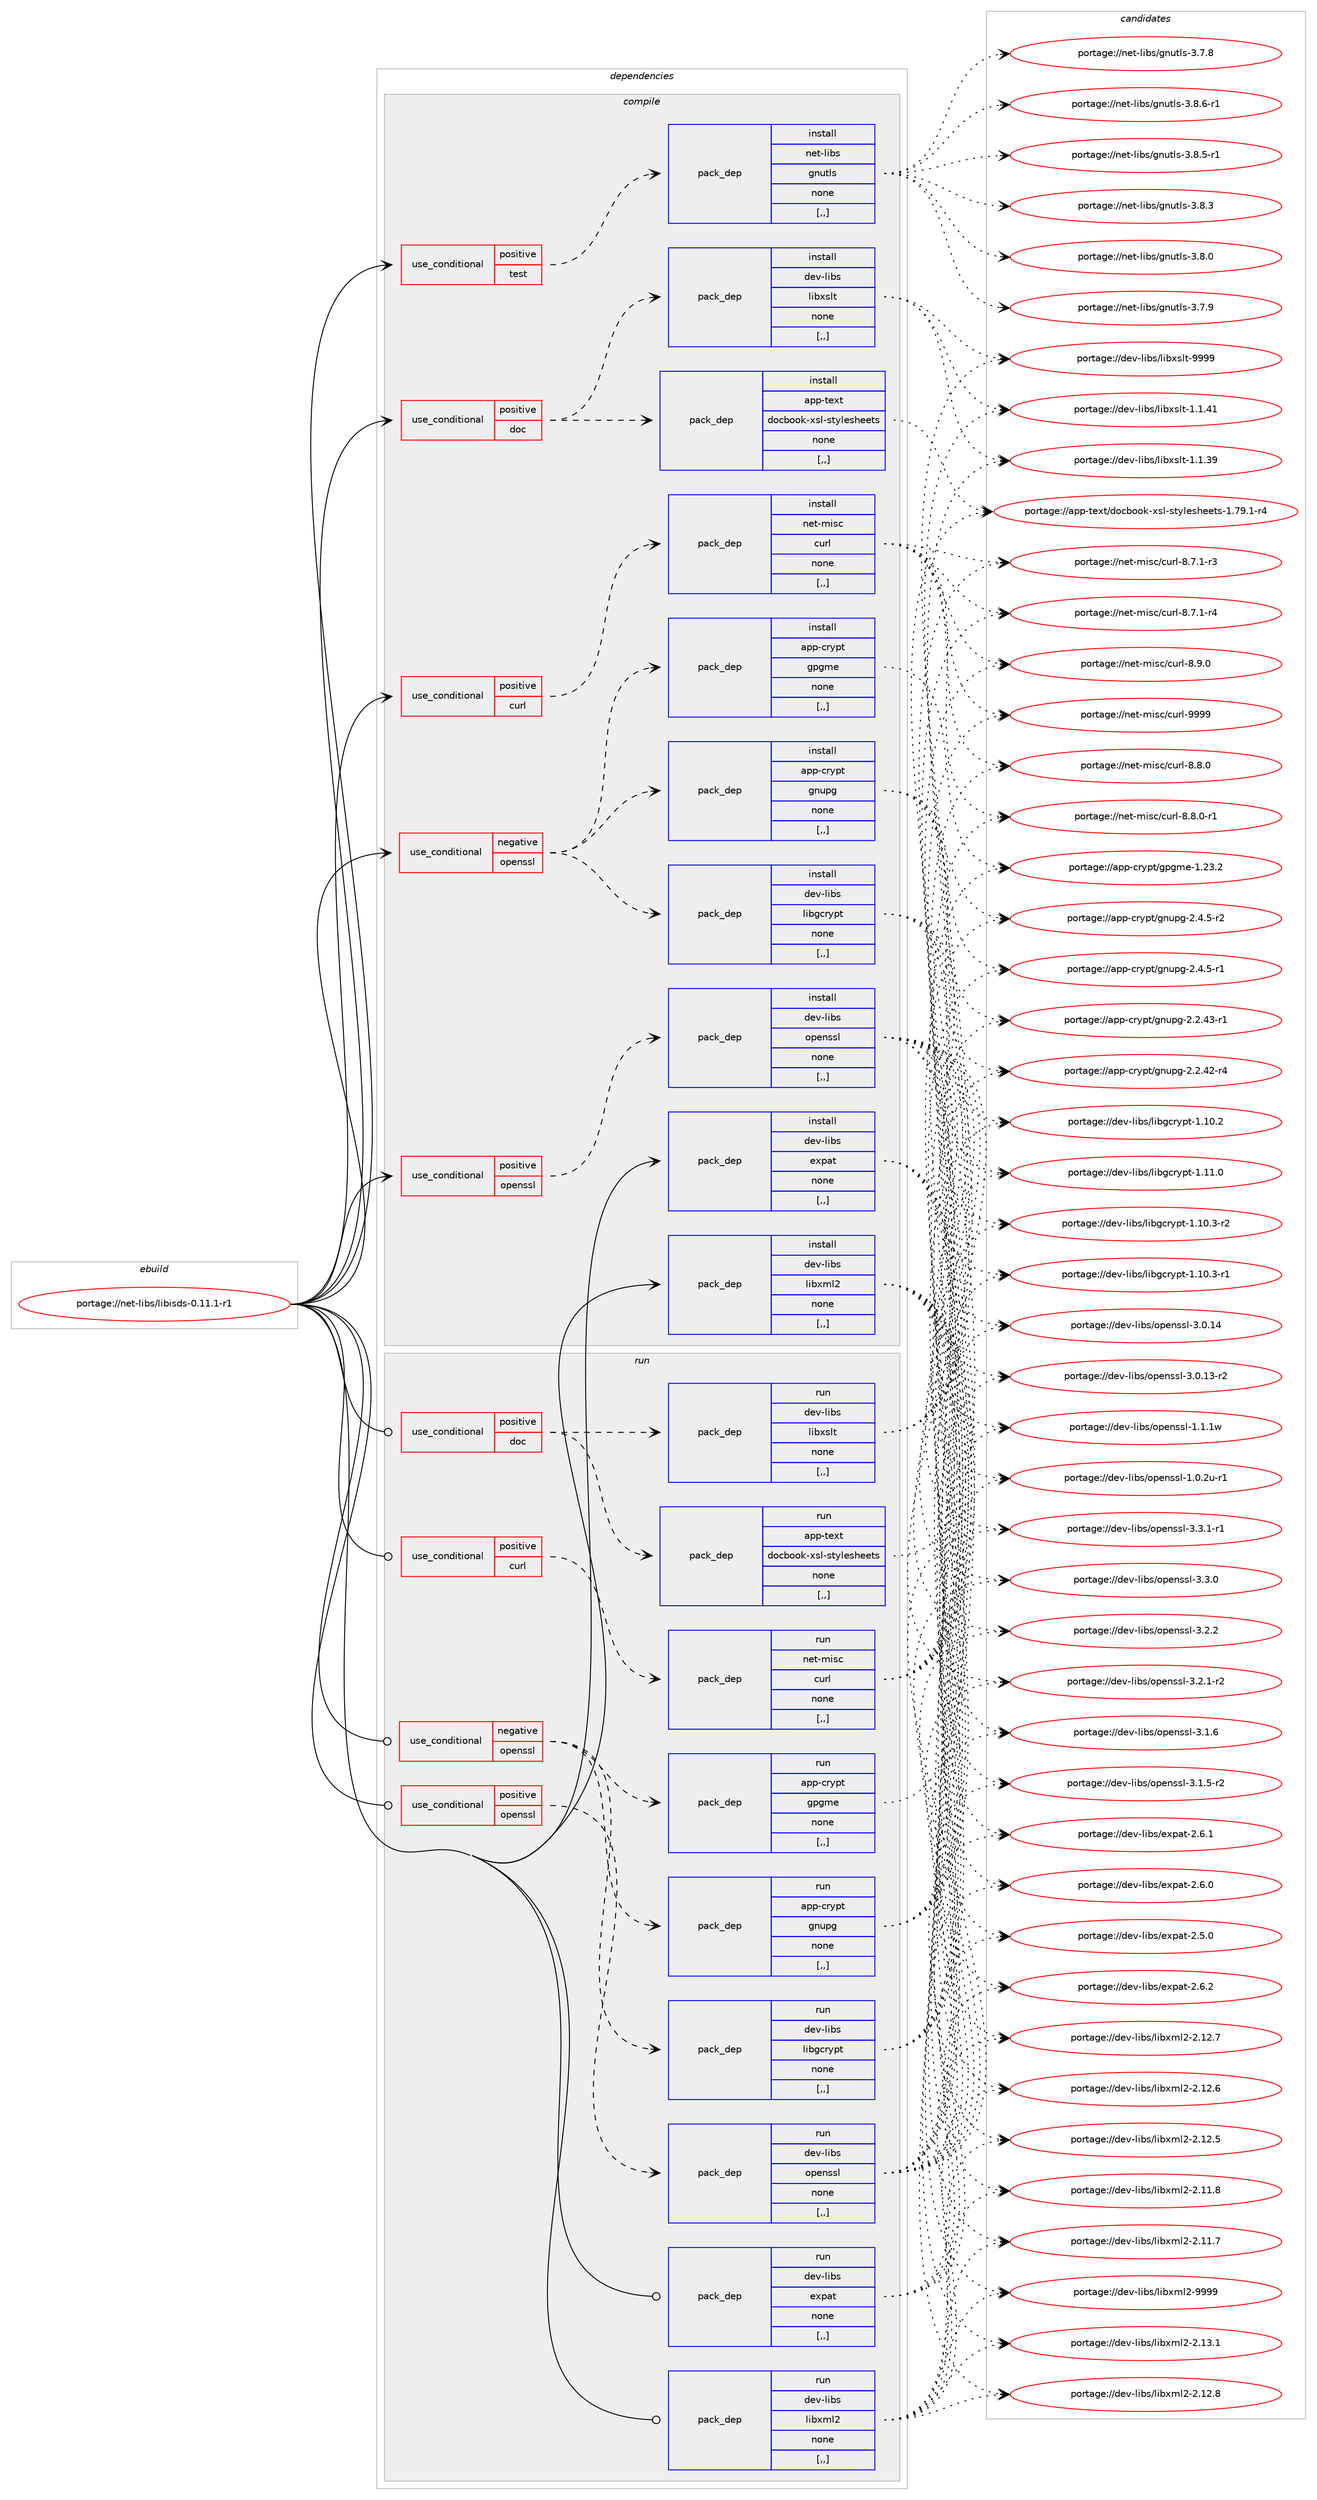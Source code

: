 digraph prolog {

# *************
# Graph options
# *************

newrank=true;
concentrate=true;
compound=true;
graph [rankdir=LR,fontname=Helvetica,fontsize=10,ranksep=1.5];#, ranksep=2.5, nodesep=0.2];
edge  [arrowhead=vee];
node  [fontname=Helvetica,fontsize=10];

# **********
# The ebuild
# **********

subgraph cluster_leftcol {
color=gray;
label=<<i>ebuild</i>>;
id [label="portage://net-libs/libisds-0.11.1-r1", color=red, width=4, href="../net-libs/libisds-0.11.1-r1.svg"];
}

# ****************
# The dependencies
# ****************

subgraph cluster_midcol {
color=gray;
label=<<i>dependencies</i>>;
subgraph cluster_compile {
fillcolor="#eeeeee";
style=filled;
label=<<i>compile</i>>;
subgraph cond93638 {
dependency359267 [label=<<TABLE BORDER="0" CELLBORDER="1" CELLSPACING="0" CELLPADDING="4"><TR><TD ROWSPAN="3" CELLPADDING="10">use_conditional</TD></TR><TR><TD>negative</TD></TR><TR><TD>openssl</TD></TR></TABLE>>, shape=none, color=red];
subgraph pack262984 {
dependency359268 [label=<<TABLE BORDER="0" CELLBORDER="1" CELLSPACING="0" CELLPADDING="4" WIDTH="220"><TR><TD ROWSPAN="6" CELLPADDING="30">pack_dep</TD></TR><TR><TD WIDTH="110">install</TD></TR><TR><TD>app-crypt</TD></TR><TR><TD>gnupg</TD></TR><TR><TD>none</TD></TR><TR><TD>[,,]</TD></TR></TABLE>>, shape=none, color=blue];
}
dependency359267:e -> dependency359268:w [weight=20,style="dashed",arrowhead="vee"];
subgraph pack262985 {
dependency359269 [label=<<TABLE BORDER="0" CELLBORDER="1" CELLSPACING="0" CELLPADDING="4" WIDTH="220"><TR><TD ROWSPAN="6" CELLPADDING="30">pack_dep</TD></TR><TR><TD WIDTH="110">install</TD></TR><TR><TD>app-crypt</TD></TR><TR><TD>gpgme</TD></TR><TR><TD>none</TD></TR><TR><TD>[,,]</TD></TR></TABLE>>, shape=none, color=blue];
}
dependency359267:e -> dependency359269:w [weight=20,style="dashed",arrowhead="vee"];
subgraph pack262986 {
dependency359270 [label=<<TABLE BORDER="0" CELLBORDER="1" CELLSPACING="0" CELLPADDING="4" WIDTH="220"><TR><TD ROWSPAN="6" CELLPADDING="30">pack_dep</TD></TR><TR><TD WIDTH="110">install</TD></TR><TR><TD>dev-libs</TD></TR><TR><TD>libgcrypt</TD></TR><TR><TD>none</TD></TR><TR><TD>[,,]</TD></TR></TABLE>>, shape=none, color=blue];
}
dependency359267:e -> dependency359270:w [weight=20,style="dashed",arrowhead="vee"];
}
id:e -> dependency359267:w [weight=20,style="solid",arrowhead="vee"];
subgraph cond93639 {
dependency359271 [label=<<TABLE BORDER="0" CELLBORDER="1" CELLSPACING="0" CELLPADDING="4"><TR><TD ROWSPAN="3" CELLPADDING="10">use_conditional</TD></TR><TR><TD>positive</TD></TR><TR><TD>curl</TD></TR></TABLE>>, shape=none, color=red];
subgraph pack262987 {
dependency359272 [label=<<TABLE BORDER="0" CELLBORDER="1" CELLSPACING="0" CELLPADDING="4" WIDTH="220"><TR><TD ROWSPAN="6" CELLPADDING="30">pack_dep</TD></TR><TR><TD WIDTH="110">install</TD></TR><TR><TD>net-misc</TD></TR><TR><TD>curl</TD></TR><TR><TD>none</TD></TR><TR><TD>[,,]</TD></TR></TABLE>>, shape=none, color=blue];
}
dependency359271:e -> dependency359272:w [weight=20,style="dashed",arrowhead="vee"];
}
id:e -> dependency359271:w [weight=20,style="solid",arrowhead="vee"];
subgraph cond93640 {
dependency359273 [label=<<TABLE BORDER="0" CELLBORDER="1" CELLSPACING="0" CELLPADDING="4"><TR><TD ROWSPAN="3" CELLPADDING="10">use_conditional</TD></TR><TR><TD>positive</TD></TR><TR><TD>doc</TD></TR></TABLE>>, shape=none, color=red];
subgraph pack262988 {
dependency359274 [label=<<TABLE BORDER="0" CELLBORDER="1" CELLSPACING="0" CELLPADDING="4" WIDTH="220"><TR><TD ROWSPAN="6" CELLPADDING="30">pack_dep</TD></TR><TR><TD WIDTH="110">install</TD></TR><TR><TD>app-text</TD></TR><TR><TD>docbook-xsl-stylesheets</TD></TR><TR><TD>none</TD></TR><TR><TD>[,,]</TD></TR></TABLE>>, shape=none, color=blue];
}
dependency359273:e -> dependency359274:w [weight=20,style="dashed",arrowhead="vee"];
subgraph pack262989 {
dependency359275 [label=<<TABLE BORDER="0" CELLBORDER="1" CELLSPACING="0" CELLPADDING="4" WIDTH="220"><TR><TD ROWSPAN="6" CELLPADDING="30">pack_dep</TD></TR><TR><TD WIDTH="110">install</TD></TR><TR><TD>dev-libs</TD></TR><TR><TD>libxslt</TD></TR><TR><TD>none</TD></TR><TR><TD>[,,]</TD></TR></TABLE>>, shape=none, color=blue];
}
dependency359273:e -> dependency359275:w [weight=20,style="dashed",arrowhead="vee"];
}
id:e -> dependency359273:w [weight=20,style="solid",arrowhead="vee"];
subgraph cond93641 {
dependency359276 [label=<<TABLE BORDER="0" CELLBORDER="1" CELLSPACING="0" CELLPADDING="4"><TR><TD ROWSPAN="3" CELLPADDING="10">use_conditional</TD></TR><TR><TD>positive</TD></TR><TR><TD>openssl</TD></TR></TABLE>>, shape=none, color=red];
subgraph pack262990 {
dependency359277 [label=<<TABLE BORDER="0" CELLBORDER="1" CELLSPACING="0" CELLPADDING="4" WIDTH="220"><TR><TD ROWSPAN="6" CELLPADDING="30">pack_dep</TD></TR><TR><TD WIDTH="110">install</TD></TR><TR><TD>dev-libs</TD></TR><TR><TD>openssl</TD></TR><TR><TD>none</TD></TR><TR><TD>[,,]</TD></TR></TABLE>>, shape=none, color=blue];
}
dependency359276:e -> dependency359277:w [weight=20,style="dashed",arrowhead="vee"];
}
id:e -> dependency359276:w [weight=20,style="solid",arrowhead="vee"];
subgraph cond93642 {
dependency359278 [label=<<TABLE BORDER="0" CELLBORDER="1" CELLSPACING="0" CELLPADDING="4"><TR><TD ROWSPAN="3" CELLPADDING="10">use_conditional</TD></TR><TR><TD>positive</TD></TR><TR><TD>test</TD></TR></TABLE>>, shape=none, color=red];
subgraph pack262991 {
dependency359279 [label=<<TABLE BORDER="0" CELLBORDER="1" CELLSPACING="0" CELLPADDING="4" WIDTH="220"><TR><TD ROWSPAN="6" CELLPADDING="30">pack_dep</TD></TR><TR><TD WIDTH="110">install</TD></TR><TR><TD>net-libs</TD></TR><TR><TD>gnutls</TD></TR><TR><TD>none</TD></TR><TR><TD>[,,]</TD></TR></TABLE>>, shape=none, color=blue];
}
dependency359278:e -> dependency359279:w [weight=20,style="dashed",arrowhead="vee"];
}
id:e -> dependency359278:w [weight=20,style="solid",arrowhead="vee"];
subgraph pack262992 {
dependency359280 [label=<<TABLE BORDER="0" CELLBORDER="1" CELLSPACING="0" CELLPADDING="4" WIDTH="220"><TR><TD ROWSPAN="6" CELLPADDING="30">pack_dep</TD></TR><TR><TD WIDTH="110">install</TD></TR><TR><TD>dev-libs</TD></TR><TR><TD>expat</TD></TR><TR><TD>none</TD></TR><TR><TD>[,,]</TD></TR></TABLE>>, shape=none, color=blue];
}
id:e -> dependency359280:w [weight=20,style="solid",arrowhead="vee"];
subgraph pack262993 {
dependency359281 [label=<<TABLE BORDER="0" CELLBORDER="1" CELLSPACING="0" CELLPADDING="4" WIDTH="220"><TR><TD ROWSPAN="6" CELLPADDING="30">pack_dep</TD></TR><TR><TD WIDTH="110">install</TD></TR><TR><TD>dev-libs</TD></TR><TR><TD>libxml2</TD></TR><TR><TD>none</TD></TR><TR><TD>[,,]</TD></TR></TABLE>>, shape=none, color=blue];
}
id:e -> dependency359281:w [weight=20,style="solid",arrowhead="vee"];
}
subgraph cluster_compileandrun {
fillcolor="#eeeeee";
style=filled;
label=<<i>compile and run</i>>;
}
subgraph cluster_run {
fillcolor="#eeeeee";
style=filled;
label=<<i>run</i>>;
subgraph cond93643 {
dependency359282 [label=<<TABLE BORDER="0" CELLBORDER="1" CELLSPACING="0" CELLPADDING="4"><TR><TD ROWSPAN="3" CELLPADDING="10">use_conditional</TD></TR><TR><TD>negative</TD></TR><TR><TD>openssl</TD></TR></TABLE>>, shape=none, color=red];
subgraph pack262994 {
dependency359283 [label=<<TABLE BORDER="0" CELLBORDER="1" CELLSPACING="0" CELLPADDING="4" WIDTH="220"><TR><TD ROWSPAN="6" CELLPADDING="30">pack_dep</TD></TR><TR><TD WIDTH="110">run</TD></TR><TR><TD>app-crypt</TD></TR><TR><TD>gnupg</TD></TR><TR><TD>none</TD></TR><TR><TD>[,,]</TD></TR></TABLE>>, shape=none, color=blue];
}
dependency359282:e -> dependency359283:w [weight=20,style="dashed",arrowhead="vee"];
subgraph pack262995 {
dependency359284 [label=<<TABLE BORDER="0" CELLBORDER="1" CELLSPACING="0" CELLPADDING="4" WIDTH="220"><TR><TD ROWSPAN="6" CELLPADDING="30">pack_dep</TD></TR><TR><TD WIDTH="110">run</TD></TR><TR><TD>app-crypt</TD></TR><TR><TD>gpgme</TD></TR><TR><TD>none</TD></TR><TR><TD>[,,]</TD></TR></TABLE>>, shape=none, color=blue];
}
dependency359282:e -> dependency359284:w [weight=20,style="dashed",arrowhead="vee"];
subgraph pack262996 {
dependency359285 [label=<<TABLE BORDER="0" CELLBORDER="1" CELLSPACING="0" CELLPADDING="4" WIDTH="220"><TR><TD ROWSPAN="6" CELLPADDING="30">pack_dep</TD></TR><TR><TD WIDTH="110">run</TD></TR><TR><TD>dev-libs</TD></TR><TR><TD>libgcrypt</TD></TR><TR><TD>none</TD></TR><TR><TD>[,,]</TD></TR></TABLE>>, shape=none, color=blue];
}
dependency359282:e -> dependency359285:w [weight=20,style="dashed",arrowhead="vee"];
}
id:e -> dependency359282:w [weight=20,style="solid",arrowhead="odot"];
subgraph cond93644 {
dependency359286 [label=<<TABLE BORDER="0" CELLBORDER="1" CELLSPACING="0" CELLPADDING="4"><TR><TD ROWSPAN="3" CELLPADDING="10">use_conditional</TD></TR><TR><TD>positive</TD></TR><TR><TD>curl</TD></TR></TABLE>>, shape=none, color=red];
subgraph pack262997 {
dependency359287 [label=<<TABLE BORDER="0" CELLBORDER="1" CELLSPACING="0" CELLPADDING="4" WIDTH="220"><TR><TD ROWSPAN="6" CELLPADDING="30">pack_dep</TD></TR><TR><TD WIDTH="110">run</TD></TR><TR><TD>net-misc</TD></TR><TR><TD>curl</TD></TR><TR><TD>none</TD></TR><TR><TD>[,,]</TD></TR></TABLE>>, shape=none, color=blue];
}
dependency359286:e -> dependency359287:w [weight=20,style="dashed",arrowhead="vee"];
}
id:e -> dependency359286:w [weight=20,style="solid",arrowhead="odot"];
subgraph cond93645 {
dependency359288 [label=<<TABLE BORDER="0" CELLBORDER="1" CELLSPACING="0" CELLPADDING="4"><TR><TD ROWSPAN="3" CELLPADDING="10">use_conditional</TD></TR><TR><TD>positive</TD></TR><TR><TD>doc</TD></TR></TABLE>>, shape=none, color=red];
subgraph pack262998 {
dependency359289 [label=<<TABLE BORDER="0" CELLBORDER="1" CELLSPACING="0" CELLPADDING="4" WIDTH="220"><TR><TD ROWSPAN="6" CELLPADDING="30">pack_dep</TD></TR><TR><TD WIDTH="110">run</TD></TR><TR><TD>app-text</TD></TR><TR><TD>docbook-xsl-stylesheets</TD></TR><TR><TD>none</TD></TR><TR><TD>[,,]</TD></TR></TABLE>>, shape=none, color=blue];
}
dependency359288:e -> dependency359289:w [weight=20,style="dashed",arrowhead="vee"];
subgraph pack262999 {
dependency359290 [label=<<TABLE BORDER="0" CELLBORDER="1" CELLSPACING="0" CELLPADDING="4" WIDTH="220"><TR><TD ROWSPAN="6" CELLPADDING="30">pack_dep</TD></TR><TR><TD WIDTH="110">run</TD></TR><TR><TD>dev-libs</TD></TR><TR><TD>libxslt</TD></TR><TR><TD>none</TD></TR><TR><TD>[,,]</TD></TR></TABLE>>, shape=none, color=blue];
}
dependency359288:e -> dependency359290:w [weight=20,style="dashed",arrowhead="vee"];
}
id:e -> dependency359288:w [weight=20,style="solid",arrowhead="odot"];
subgraph cond93646 {
dependency359291 [label=<<TABLE BORDER="0" CELLBORDER="1" CELLSPACING="0" CELLPADDING="4"><TR><TD ROWSPAN="3" CELLPADDING="10">use_conditional</TD></TR><TR><TD>positive</TD></TR><TR><TD>openssl</TD></TR></TABLE>>, shape=none, color=red];
subgraph pack263000 {
dependency359292 [label=<<TABLE BORDER="0" CELLBORDER="1" CELLSPACING="0" CELLPADDING="4" WIDTH="220"><TR><TD ROWSPAN="6" CELLPADDING="30">pack_dep</TD></TR><TR><TD WIDTH="110">run</TD></TR><TR><TD>dev-libs</TD></TR><TR><TD>openssl</TD></TR><TR><TD>none</TD></TR><TR><TD>[,,]</TD></TR></TABLE>>, shape=none, color=blue];
}
dependency359291:e -> dependency359292:w [weight=20,style="dashed",arrowhead="vee"];
}
id:e -> dependency359291:w [weight=20,style="solid",arrowhead="odot"];
subgraph pack263001 {
dependency359293 [label=<<TABLE BORDER="0" CELLBORDER="1" CELLSPACING="0" CELLPADDING="4" WIDTH="220"><TR><TD ROWSPAN="6" CELLPADDING="30">pack_dep</TD></TR><TR><TD WIDTH="110">run</TD></TR><TR><TD>dev-libs</TD></TR><TR><TD>expat</TD></TR><TR><TD>none</TD></TR><TR><TD>[,,]</TD></TR></TABLE>>, shape=none, color=blue];
}
id:e -> dependency359293:w [weight=20,style="solid",arrowhead="odot"];
subgraph pack263002 {
dependency359294 [label=<<TABLE BORDER="0" CELLBORDER="1" CELLSPACING="0" CELLPADDING="4" WIDTH="220"><TR><TD ROWSPAN="6" CELLPADDING="30">pack_dep</TD></TR><TR><TD WIDTH="110">run</TD></TR><TR><TD>dev-libs</TD></TR><TR><TD>libxml2</TD></TR><TR><TD>none</TD></TR><TR><TD>[,,]</TD></TR></TABLE>>, shape=none, color=blue];
}
id:e -> dependency359294:w [weight=20,style="solid",arrowhead="odot"];
}
}

# **************
# The candidates
# **************

subgraph cluster_choices {
rank=same;
color=gray;
label=<<i>candidates</i>>;

subgraph choice262984 {
color=black;
nodesep=1;
choice971121124599114121112116471031101171121034550465246534511450 [label="portage://app-crypt/gnupg-2.4.5-r2", color=red, width=4,href="../app-crypt/gnupg-2.4.5-r2.svg"];
choice971121124599114121112116471031101171121034550465246534511449 [label="portage://app-crypt/gnupg-2.4.5-r1", color=red, width=4,href="../app-crypt/gnupg-2.4.5-r1.svg"];
choice97112112459911412111211647103110117112103455046504652514511449 [label="portage://app-crypt/gnupg-2.2.43-r1", color=red, width=4,href="../app-crypt/gnupg-2.2.43-r1.svg"];
choice97112112459911412111211647103110117112103455046504652504511452 [label="portage://app-crypt/gnupg-2.2.42-r4", color=red, width=4,href="../app-crypt/gnupg-2.2.42-r4.svg"];
dependency359268:e -> choice971121124599114121112116471031101171121034550465246534511450:w [style=dotted,weight="100"];
dependency359268:e -> choice971121124599114121112116471031101171121034550465246534511449:w [style=dotted,weight="100"];
dependency359268:e -> choice97112112459911412111211647103110117112103455046504652514511449:w [style=dotted,weight="100"];
dependency359268:e -> choice97112112459911412111211647103110117112103455046504652504511452:w [style=dotted,weight="100"];
}
subgraph choice262985 {
color=black;
nodesep=1;
choice9711211245991141211121164710311210310910145494650514650 [label="portage://app-crypt/gpgme-1.23.2", color=red, width=4,href="../app-crypt/gpgme-1.23.2.svg"];
dependency359269:e -> choice9711211245991141211121164710311210310910145494650514650:w [style=dotted,weight="100"];
}
subgraph choice262986 {
color=black;
nodesep=1;
choice100101118451081059811547108105981039911412111211645494649494648 [label="portage://dev-libs/libgcrypt-1.11.0", color=red, width=4,href="../dev-libs/libgcrypt-1.11.0.svg"];
choice1001011184510810598115471081059810399114121112116454946494846514511450 [label="portage://dev-libs/libgcrypt-1.10.3-r2", color=red, width=4,href="../dev-libs/libgcrypt-1.10.3-r2.svg"];
choice1001011184510810598115471081059810399114121112116454946494846514511449 [label="portage://dev-libs/libgcrypt-1.10.3-r1", color=red, width=4,href="../dev-libs/libgcrypt-1.10.3-r1.svg"];
choice100101118451081059811547108105981039911412111211645494649484650 [label="portage://dev-libs/libgcrypt-1.10.2", color=red, width=4,href="../dev-libs/libgcrypt-1.10.2.svg"];
dependency359270:e -> choice100101118451081059811547108105981039911412111211645494649494648:w [style=dotted,weight="100"];
dependency359270:e -> choice1001011184510810598115471081059810399114121112116454946494846514511450:w [style=dotted,weight="100"];
dependency359270:e -> choice1001011184510810598115471081059810399114121112116454946494846514511449:w [style=dotted,weight="100"];
dependency359270:e -> choice100101118451081059811547108105981039911412111211645494649484650:w [style=dotted,weight="100"];
}
subgraph choice262987 {
color=black;
nodesep=1;
choice110101116451091051159947991171141084557575757 [label="portage://net-misc/curl-9999", color=red, width=4,href="../net-misc/curl-9999.svg"];
choice11010111645109105115994799117114108455646574648 [label="portage://net-misc/curl-8.9.0", color=red, width=4,href="../net-misc/curl-8.9.0.svg"];
choice110101116451091051159947991171141084556465646484511449 [label="portage://net-misc/curl-8.8.0-r1", color=red, width=4,href="../net-misc/curl-8.8.0-r1.svg"];
choice11010111645109105115994799117114108455646564648 [label="portage://net-misc/curl-8.8.0", color=red, width=4,href="../net-misc/curl-8.8.0.svg"];
choice110101116451091051159947991171141084556465546494511452 [label="portage://net-misc/curl-8.7.1-r4", color=red, width=4,href="../net-misc/curl-8.7.1-r4.svg"];
choice110101116451091051159947991171141084556465546494511451 [label="portage://net-misc/curl-8.7.1-r3", color=red, width=4,href="../net-misc/curl-8.7.1-r3.svg"];
dependency359272:e -> choice110101116451091051159947991171141084557575757:w [style=dotted,weight="100"];
dependency359272:e -> choice11010111645109105115994799117114108455646574648:w [style=dotted,weight="100"];
dependency359272:e -> choice110101116451091051159947991171141084556465646484511449:w [style=dotted,weight="100"];
dependency359272:e -> choice11010111645109105115994799117114108455646564648:w [style=dotted,weight="100"];
dependency359272:e -> choice110101116451091051159947991171141084556465546494511452:w [style=dotted,weight="100"];
dependency359272:e -> choice110101116451091051159947991171141084556465546494511451:w [style=dotted,weight="100"];
}
subgraph choice262988 {
color=black;
nodesep=1;
choice97112112451161011201164710011199981111111074512011510845115116121108101115104101101116115454946555746494511452 [label="portage://app-text/docbook-xsl-stylesheets-1.79.1-r4", color=red, width=4,href="../app-text/docbook-xsl-stylesheets-1.79.1-r4.svg"];
dependency359274:e -> choice97112112451161011201164710011199981111111074512011510845115116121108101115104101101116115454946555746494511452:w [style=dotted,weight="100"];
}
subgraph choice262989 {
color=black;
nodesep=1;
choice100101118451081059811547108105981201151081164557575757 [label="portage://dev-libs/libxslt-9999", color=red, width=4,href="../dev-libs/libxslt-9999.svg"];
choice1001011184510810598115471081059812011510811645494649465249 [label="portage://dev-libs/libxslt-1.1.41", color=red, width=4,href="../dev-libs/libxslt-1.1.41.svg"];
choice1001011184510810598115471081059812011510811645494649465157 [label="portage://dev-libs/libxslt-1.1.39", color=red, width=4,href="../dev-libs/libxslt-1.1.39.svg"];
dependency359275:e -> choice100101118451081059811547108105981201151081164557575757:w [style=dotted,weight="100"];
dependency359275:e -> choice1001011184510810598115471081059812011510811645494649465249:w [style=dotted,weight="100"];
dependency359275:e -> choice1001011184510810598115471081059812011510811645494649465157:w [style=dotted,weight="100"];
}
subgraph choice262990 {
color=black;
nodesep=1;
choice1001011184510810598115471111121011101151151084551465146494511449 [label="portage://dev-libs/openssl-3.3.1-r1", color=red, width=4,href="../dev-libs/openssl-3.3.1-r1.svg"];
choice100101118451081059811547111112101110115115108455146514648 [label="portage://dev-libs/openssl-3.3.0", color=red, width=4,href="../dev-libs/openssl-3.3.0.svg"];
choice100101118451081059811547111112101110115115108455146504650 [label="portage://dev-libs/openssl-3.2.2", color=red, width=4,href="../dev-libs/openssl-3.2.2.svg"];
choice1001011184510810598115471111121011101151151084551465046494511450 [label="portage://dev-libs/openssl-3.2.1-r2", color=red, width=4,href="../dev-libs/openssl-3.2.1-r2.svg"];
choice100101118451081059811547111112101110115115108455146494654 [label="portage://dev-libs/openssl-3.1.6", color=red, width=4,href="../dev-libs/openssl-3.1.6.svg"];
choice1001011184510810598115471111121011101151151084551464946534511450 [label="portage://dev-libs/openssl-3.1.5-r2", color=red, width=4,href="../dev-libs/openssl-3.1.5-r2.svg"];
choice10010111845108105981154711111210111011511510845514648464952 [label="portage://dev-libs/openssl-3.0.14", color=red, width=4,href="../dev-libs/openssl-3.0.14.svg"];
choice100101118451081059811547111112101110115115108455146484649514511450 [label="portage://dev-libs/openssl-3.0.13-r2", color=red, width=4,href="../dev-libs/openssl-3.0.13-r2.svg"];
choice100101118451081059811547111112101110115115108454946494649119 [label="portage://dev-libs/openssl-1.1.1w", color=red, width=4,href="../dev-libs/openssl-1.1.1w.svg"];
choice1001011184510810598115471111121011101151151084549464846501174511449 [label="portage://dev-libs/openssl-1.0.2u-r1", color=red, width=4,href="../dev-libs/openssl-1.0.2u-r1.svg"];
dependency359277:e -> choice1001011184510810598115471111121011101151151084551465146494511449:w [style=dotted,weight="100"];
dependency359277:e -> choice100101118451081059811547111112101110115115108455146514648:w [style=dotted,weight="100"];
dependency359277:e -> choice100101118451081059811547111112101110115115108455146504650:w [style=dotted,weight="100"];
dependency359277:e -> choice1001011184510810598115471111121011101151151084551465046494511450:w [style=dotted,weight="100"];
dependency359277:e -> choice100101118451081059811547111112101110115115108455146494654:w [style=dotted,weight="100"];
dependency359277:e -> choice1001011184510810598115471111121011101151151084551464946534511450:w [style=dotted,weight="100"];
dependency359277:e -> choice10010111845108105981154711111210111011511510845514648464952:w [style=dotted,weight="100"];
dependency359277:e -> choice100101118451081059811547111112101110115115108455146484649514511450:w [style=dotted,weight="100"];
dependency359277:e -> choice100101118451081059811547111112101110115115108454946494649119:w [style=dotted,weight="100"];
dependency359277:e -> choice1001011184510810598115471111121011101151151084549464846501174511449:w [style=dotted,weight="100"];
}
subgraph choice262991 {
color=black;
nodesep=1;
choice1101011164510810598115471031101171161081154551465646544511449 [label="portage://net-libs/gnutls-3.8.6-r1", color=red, width=4,href="../net-libs/gnutls-3.8.6-r1.svg"];
choice1101011164510810598115471031101171161081154551465646534511449 [label="portage://net-libs/gnutls-3.8.5-r1", color=red, width=4,href="../net-libs/gnutls-3.8.5-r1.svg"];
choice110101116451081059811547103110117116108115455146564651 [label="portage://net-libs/gnutls-3.8.3", color=red, width=4,href="../net-libs/gnutls-3.8.3.svg"];
choice110101116451081059811547103110117116108115455146564648 [label="portage://net-libs/gnutls-3.8.0", color=red, width=4,href="../net-libs/gnutls-3.8.0.svg"];
choice110101116451081059811547103110117116108115455146554657 [label="portage://net-libs/gnutls-3.7.9", color=red, width=4,href="../net-libs/gnutls-3.7.9.svg"];
choice110101116451081059811547103110117116108115455146554656 [label="portage://net-libs/gnutls-3.7.8", color=red, width=4,href="../net-libs/gnutls-3.7.8.svg"];
dependency359279:e -> choice1101011164510810598115471031101171161081154551465646544511449:w [style=dotted,weight="100"];
dependency359279:e -> choice1101011164510810598115471031101171161081154551465646534511449:w [style=dotted,weight="100"];
dependency359279:e -> choice110101116451081059811547103110117116108115455146564651:w [style=dotted,weight="100"];
dependency359279:e -> choice110101116451081059811547103110117116108115455146564648:w [style=dotted,weight="100"];
dependency359279:e -> choice110101116451081059811547103110117116108115455146554657:w [style=dotted,weight="100"];
dependency359279:e -> choice110101116451081059811547103110117116108115455146554656:w [style=dotted,weight="100"];
}
subgraph choice262992 {
color=black;
nodesep=1;
choice10010111845108105981154710112011297116455046544650 [label="portage://dev-libs/expat-2.6.2", color=red, width=4,href="../dev-libs/expat-2.6.2.svg"];
choice10010111845108105981154710112011297116455046544649 [label="portage://dev-libs/expat-2.6.1", color=red, width=4,href="../dev-libs/expat-2.6.1.svg"];
choice10010111845108105981154710112011297116455046544648 [label="portage://dev-libs/expat-2.6.0", color=red, width=4,href="../dev-libs/expat-2.6.0.svg"];
choice10010111845108105981154710112011297116455046534648 [label="portage://dev-libs/expat-2.5.0", color=red, width=4,href="../dev-libs/expat-2.5.0.svg"];
dependency359280:e -> choice10010111845108105981154710112011297116455046544650:w [style=dotted,weight="100"];
dependency359280:e -> choice10010111845108105981154710112011297116455046544649:w [style=dotted,weight="100"];
dependency359280:e -> choice10010111845108105981154710112011297116455046544648:w [style=dotted,weight="100"];
dependency359280:e -> choice10010111845108105981154710112011297116455046534648:w [style=dotted,weight="100"];
}
subgraph choice262993 {
color=black;
nodesep=1;
choice10010111845108105981154710810598120109108504557575757 [label="portage://dev-libs/libxml2-9999", color=red, width=4,href="../dev-libs/libxml2-9999.svg"];
choice100101118451081059811547108105981201091085045504649514649 [label="portage://dev-libs/libxml2-2.13.1", color=red, width=4,href="../dev-libs/libxml2-2.13.1.svg"];
choice100101118451081059811547108105981201091085045504649504656 [label="portage://dev-libs/libxml2-2.12.8", color=red, width=4,href="../dev-libs/libxml2-2.12.8.svg"];
choice100101118451081059811547108105981201091085045504649504655 [label="portage://dev-libs/libxml2-2.12.7", color=red, width=4,href="../dev-libs/libxml2-2.12.7.svg"];
choice100101118451081059811547108105981201091085045504649504654 [label="portage://dev-libs/libxml2-2.12.6", color=red, width=4,href="../dev-libs/libxml2-2.12.6.svg"];
choice100101118451081059811547108105981201091085045504649504653 [label="portage://dev-libs/libxml2-2.12.5", color=red, width=4,href="../dev-libs/libxml2-2.12.5.svg"];
choice100101118451081059811547108105981201091085045504649494656 [label="portage://dev-libs/libxml2-2.11.8", color=red, width=4,href="../dev-libs/libxml2-2.11.8.svg"];
choice100101118451081059811547108105981201091085045504649494655 [label="portage://dev-libs/libxml2-2.11.7", color=red, width=4,href="../dev-libs/libxml2-2.11.7.svg"];
dependency359281:e -> choice10010111845108105981154710810598120109108504557575757:w [style=dotted,weight="100"];
dependency359281:e -> choice100101118451081059811547108105981201091085045504649514649:w [style=dotted,weight="100"];
dependency359281:e -> choice100101118451081059811547108105981201091085045504649504656:w [style=dotted,weight="100"];
dependency359281:e -> choice100101118451081059811547108105981201091085045504649504655:w [style=dotted,weight="100"];
dependency359281:e -> choice100101118451081059811547108105981201091085045504649504654:w [style=dotted,weight="100"];
dependency359281:e -> choice100101118451081059811547108105981201091085045504649504653:w [style=dotted,weight="100"];
dependency359281:e -> choice100101118451081059811547108105981201091085045504649494656:w [style=dotted,weight="100"];
dependency359281:e -> choice100101118451081059811547108105981201091085045504649494655:w [style=dotted,weight="100"];
}
subgraph choice262994 {
color=black;
nodesep=1;
choice971121124599114121112116471031101171121034550465246534511450 [label="portage://app-crypt/gnupg-2.4.5-r2", color=red, width=4,href="../app-crypt/gnupg-2.4.5-r2.svg"];
choice971121124599114121112116471031101171121034550465246534511449 [label="portage://app-crypt/gnupg-2.4.5-r1", color=red, width=4,href="../app-crypt/gnupg-2.4.5-r1.svg"];
choice97112112459911412111211647103110117112103455046504652514511449 [label="portage://app-crypt/gnupg-2.2.43-r1", color=red, width=4,href="../app-crypt/gnupg-2.2.43-r1.svg"];
choice97112112459911412111211647103110117112103455046504652504511452 [label="portage://app-crypt/gnupg-2.2.42-r4", color=red, width=4,href="../app-crypt/gnupg-2.2.42-r4.svg"];
dependency359283:e -> choice971121124599114121112116471031101171121034550465246534511450:w [style=dotted,weight="100"];
dependency359283:e -> choice971121124599114121112116471031101171121034550465246534511449:w [style=dotted,weight="100"];
dependency359283:e -> choice97112112459911412111211647103110117112103455046504652514511449:w [style=dotted,weight="100"];
dependency359283:e -> choice97112112459911412111211647103110117112103455046504652504511452:w [style=dotted,weight="100"];
}
subgraph choice262995 {
color=black;
nodesep=1;
choice9711211245991141211121164710311210310910145494650514650 [label="portage://app-crypt/gpgme-1.23.2", color=red, width=4,href="../app-crypt/gpgme-1.23.2.svg"];
dependency359284:e -> choice9711211245991141211121164710311210310910145494650514650:w [style=dotted,weight="100"];
}
subgraph choice262996 {
color=black;
nodesep=1;
choice100101118451081059811547108105981039911412111211645494649494648 [label="portage://dev-libs/libgcrypt-1.11.0", color=red, width=4,href="../dev-libs/libgcrypt-1.11.0.svg"];
choice1001011184510810598115471081059810399114121112116454946494846514511450 [label="portage://dev-libs/libgcrypt-1.10.3-r2", color=red, width=4,href="../dev-libs/libgcrypt-1.10.3-r2.svg"];
choice1001011184510810598115471081059810399114121112116454946494846514511449 [label="portage://dev-libs/libgcrypt-1.10.3-r1", color=red, width=4,href="../dev-libs/libgcrypt-1.10.3-r1.svg"];
choice100101118451081059811547108105981039911412111211645494649484650 [label="portage://dev-libs/libgcrypt-1.10.2", color=red, width=4,href="../dev-libs/libgcrypt-1.10.2.svg"];
dependency359285:e -> choice100101118451081059811547108105981039911412111211645494649494648:w [style=dotted,weight="100"];
dependency359285:e -> choice1001011184510810598115471081059810399114121112116454946494846514511450:w [style=dotted,weight="100"];
dependency359285:e -> choice1001011184510810598115471081059810399114121112116454946494846514511449:w [style=dotted,weight="100"];
dependency359285:e -> choice100101118451081059811547108105981039911412111211645494649484650:w [style=dotted,weight="100"];
}
subgraph choice262997 {
color=black;
nodesep=1;
choice110101116451091051159947991171141084557575757 [label="portage://net-misc/curl-9999", color=red, width=4,href="../net-misc/curl-9999.svg"];
choice11010111645109105115994799117114108455646574648 [label="portage://net-misc/curl-8.9.0", color=red, width=4,href="../net-misc/curl-8.9.0.svg"];
choice110101116451091051159947991171141084556465646484511449 [label="portage://net-misc/curl-8.8.0-r1", color=red, width=4,href="../net-misc/curl-8.8.0-r1.svg"];
choice11010111645109105115994799117114108455646564648 [label="portage://net-misc/curl-8.8.0", color=red, width=4,href="../net-misc/curl-8.8.0.svg"];
choice110101116451091051159947991171141084556465546494511452 [label="portage://net-misc/curl-8.7.1-r4", color=red, width=4,href="../net-misc/curl-8.7.1-r4.svg"];
choice110101116451091051159947991171141084556465546494511451 [label="portage://net-misc/curl-8.7.1-r3", color=red, width=4,href="../net-misc/curl-8.7.1-r3.svg"];
dependency359287:e -> choice110101116451091051159947991171141084557575757:w [style=dotted,weight="100"];
dependency359287:e -> choice11010111645109105115994799117114108455646574648:w [style=dotted,weight="100"];
dependency359287:e -> choice110101116451091051159947991171141084556465646484511449:w [style=dotted,weight="100"];
dependency359287:e -> choice11010111645109105115994799117114108455646564648:w [style=dotted,weight="100"];
dependency359287:e -> choice110101116451091051159947991171141084556465546494511452:w [style=dotted,weight="100"];
dependency359287:e -> choice110101116451091051159947991171141084556465546494511451:w [style=dotted,weight="100"];
}
subgraph choice262998 {
color=black;
nodesep=1;
choice97112112451161011201164710011199981111111074512011510845115116121108101115104101101116115454946555746494511452 [label="portage://app-text/docbook-xsl-stylesheets-1.79.1-r4", color=red, width=4,href="../app-text/docbook-xsl-stylesheets-1.79.1-r4.svg"];
dependency359289:e -> choice97112112451161011201164710011199981111111074512011510845115116121108101115104101101116115454946555746494511452:w [style=dotted,weight="100"];
}
subgraph choice262999 {
color=black;
nodesep=1;
choice100101118451081059811547108105981201151081164557575757 [label="portage://dev-libs/libxslt-9999", color=red, width=4,href="../dev-libs/libxslt-9999.svg"];
choice1001011184510810598115471081059812011510811645494649465249 [label="portage://dev-libs/libxslt-1.1.41", color=red, width=4,href="../dev-libs/libxslt-1.1.41.svg"];
choice1001011184510810598115471081059812011510811645494649465157 [label="portage://dev-libs/libxslt-1.1.39", color=red, width=4,href="../dev-libs/libxslt-1.1.39.svg"];
dependency359290:e -> choice100101118451081059811547108105981201151081164557575757:w [style=dotted,weight="100"];
dependency359290:e -> choice1001011184510810598115471081059812011510811645494649465249:w [style=dotted,weight="100"];
dependency359290:e -> choice1001011184510810598115471081059812011510811645494649465157:w [style=dotted,weight="100"];
}
subgraph choice263000 {
color=black;
nodesep=1;
choice1001011184510810598115471111121011101151151084551465146494511449 [label="portage://dev-libs/openssl-3.3.1-r1", color=red, width=4,href="../dev-libs/openssl-3.3.1-r1.svg"];
choice100101118451081059811547111112101110115115108455146514648 [label="portage://dev-libs/openssl-3.3.0", color=red, width=4,href="../dev-libs/openssl-3.3.0.svg"];
choice100101118451081059811547111112101110115115108455146504650 [label="portage://dev-libs/openssl-3.2.2", color=red, width=4,href="../dev-libs/openssl-3.2.2.svg"];
choice1001011184510810598115471111121011101151151084551465046494511450 [label="portage://dev-libs/openssl-3.2.1-r2", color=red, width=4,href="../dev-libs/openssl-3.2.1-r2.svg"];
choice100101118451081059811547111112101110115115108455146494654 [label="portage://dev-libs/openssl-3.1.6", color=red, width=4,href="../dev-libs/openssl-3.1.6.svg"];
choice1001011184510810598115471111121011101151151084551464946534511450 [label="portage://dev-libs/openssl-3.1.5-r2", color=red, width=4,href="../dev-libs/openssl-3.1.5-r2.svg"];
choice10010111845108105981154711111210111011511510845514648464952 [label="portage://dev-libs/openssl-3.0.14", color=red, width=4,href="../dev-libs/openssl-3.0.14.svg"];
choice100101118451081059811547111112101110115115108455146484649514511450 [label="portage://dev-libs/openssl-3.0.13-r2", color=red, width=4,href="../dev-libs/openssl-3.0.13-r2.svg"];
choice100101118451081059811547111112101110115115108454946494649119 [label="portage://dev-libs/openssl-1.1.1w", color=red, width=4,href="../dev-libs/openssl-1.1.1w.svg"];
choice1001011184510810598115471111121011101151151084549464846501174511449 [label="portage://dev-libs/openssl-1.0.2u-r1", color=red, width=4,href="../dev-libs/openssl-1.0.2u-r1.svg"];
dependency359292:e -> choice1001011184510810598115471111121011101151151084551465146494511449:w [style=dotted,weight="100"];
dependency359292:e -> choice100101118451081059811547111112101110115115108455146514648:w [style=dotted,weight="100"];
dependency359292:e -> choice100101118451081059811547111112101110115115108455146504650:w [style=dotted,weight="100"];
dependency359292:e -> choice1001011184510810598115471111121011101151151084551465046494511450:w [style=dotted,weight="100"];
dependency359292:e -> choice100101118451081059811547111112101110115115108455146494654:w [style=dotted,weight="100"];
dependency359292:e -> choice1001011184510810598115471111121011101151151084551464946534511450:w [style=dotted,weight="100"];
dependency359292:e -> choice10010111845108105981154711111210111011511510845514648464952:w [style=dotted,weight="100"];
dependency359292:e -> choice100101118451081059811547111112101110115115108455146484649514511450:w [style=dotted,weight="100"];
dependency359292:e -> choice100101118451081059811547111112101110115115108454946494649119:w [style=dotted,weight="100"];
dependency359292:e -> choice1001011184510810598115471111121011101151151084549464846501174511449:w [style=dotted,weight="100"];
}
subgraph choice263001 {
color=black;
nodesep=1;
choice10010111845108105981154710112011297116455046544650 [label="portage://dev-libs/expat-2.6.2", color=red, width=4,href="../dev-libs/expat-2.6.2.svg"];
choice10010111845108105981154710112011297116455046544649 [label="portage://dev-libs/expat-2.6.1", color=red, width=4,href="../dev-libs/expat-2.6.1.svg"];
choice10010111845108105981154710112011297116455046544648 [label="portage://dev-libs/expat-2.6.0", color=red, width=4,href="../dev-libs/expat-2.6.0.svg"];
choice10010111845108105981154710112011297116455046534648 [label="portage://dev-libs/expat-2.5.0", color=red, width=4,href="../dev-libs/expat-2.5.0.svg"];
dependency359293:e -> choice10010111845108105981154710112011297116455046544650:w [style=dotted,weight="100"];
dependency359293:e -> choice10010111845108105981154710112011297116455046544649:w [style=dotted,weight="100"];
dependency359293:e -> choice10010111845108105981154710112011297116455046544648:w [style=dotted,weight="100"];
dependency359293:e -> choice10010111845108105981154710112011297116455046534648:w [style=dotted,weight="100"];
}
subgraph choice263002 {
color=black;
nodesep=1;
choice10010111845108105981154710810598120109108504557575757 [label="portage://dev-libs/libxml2-9999", color=red, width=4,href="../dev-libs/libxml2-9999.svg"];
choice100101118451081059811547108105981201091085045504649514649 [label="portage://dev-libs/libxml2-2.13.1", color=red, width=4,href="../dev-libs/libxml2-2.13.1.svg"];
choice100101118451081059811547108105981201091085045504649504656 [label="portage://dev-libs/libxml2-2.12.8", color=red, width=4,href="../dev-libs/libxml2-2.12.8.svg"];
choice100101118451081059811547108105981201091085045504649504655 [label="portage://dev-libs/libxml2-2.12.7", color=red, width=4,href="../dev-libs/libxml2-2.12.7.svg"];
choice100101118451081059811547108105981201091085045504649504654 [label="portage://dev-libs/libxml2-2.12.6", color=red, width=4,href="../dev-libs/libxml2-2.12.6.svg"];
choice100101118451081059811547108105981201091085045504649504653 [label="portage://dev-libs/libxml2-2.12.5", color=red, width=4,href="../dev-libs/libxml2-2.12.5.svg"];
choice100101118451081059811547108105981201091085045504649494656 [label="portage://dev-libs/libxml2-2.11.8", color=red, width=4,href="../dev-libs/libxml2-2.11.8.svg"];
choice100101118451081059811547108105981201091085045504649494655 [label="portage://dev-libs/libxml2-2.11.7", color=red, width=4,href="../dev-libs/libxml2-2.11.7.svg"];
dependency359294:e -> choice10010111845108105981154710810598120109108504557575757:w [style=dotted,weight="100"];
dependency359294:e -> choice100101118451081059811547108105981201091085045504649514649:w [style=dotted,weight="100"];
dependency359294:e -> choice100101118451081059811547108105981201091085045504649504656:w [style=dotted,weight="100"];
dependency359294:e -> choice100101118451081059811547108105981201091085045504649504655:w [style=dotted,weight="100"];
dependency359294:e -> choice100101118451081059811547108105981201091085045504649504654:w [style=dotted,weight="100"];
dependency359294:e -> choice100101118451081059811547108105981201091085045504649504653:w [style=dotted,weight="100"];
dependency359294:e -> choice100101118451081059811547108105981201091085045504649494656:w [style=dotted,weight="100"];
dependency359294:e -> choice100101118451081059811547108105981201091085045504649494655:w [style=dotted,weight="100"];
}
}

}
